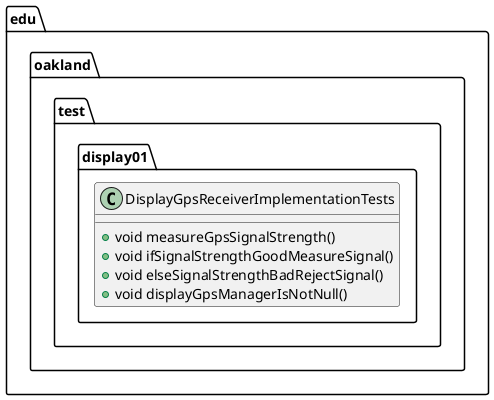 @startuml DisplayGpsReceiverImplementationTests

package edu.oakland.test.display01 {
    class DisplayGpsReceiverImplementationTests {
        + void measureGpsSignalStrength()
        + void ifSignalStrengthGoodMeasureSignal()
        + void elseSignalStrengthBadRejectSignal()
        + void displayGpsManagerIsNotNull()
    }
}

@enduml

